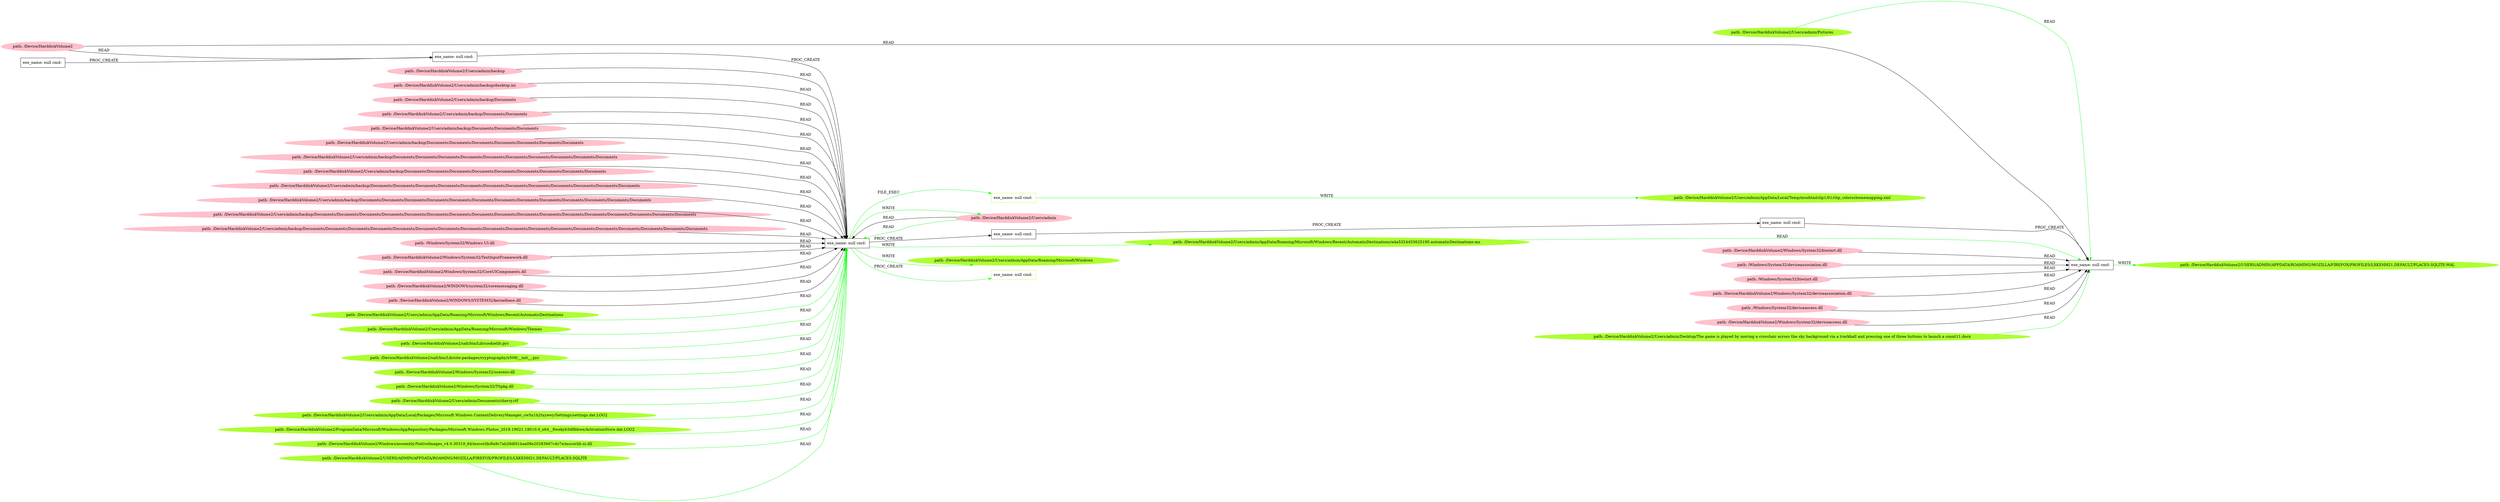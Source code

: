 digraph {
	rankdir=LR
	33 [label="exe_name: null cmd: " color=black shape=box style=solid]
	58 [label="exe_name: null cmd: " color=greenyellow shape=box style=solid]
	33 -> 58 [label=FILE_EXEC color=green]
	14 [label="exe_name: null cmd: " color=black shape=box style=solid]
	34 [label="exe_name: null cmd: " color=black shape=box style=solid]
	14 -> 34 [label=PROC_CREATE color=black]
	75 [label="path: /Device/HarddiskVolume2/Users/admin/Pictures" color=greenyellow shape=oval style=filled]
	0 [label="exe_name: null cmd: " color=black shape=box style=solid]
	75 -> 0 [label=READ color=green]
	52 [label="path: /Device/HarddiskVolume2" color=pink shape=oval style=filled]
	34 [label="exe_name: null cmd: " color=black shape=box style=solid]
	52 -> 34 [label=READ color=black]
	34 [label="exe_name: null cmd: " color=black shape=box style=solid]
	33 [label="exe_name: null cmd: " color=black shape=box style=solid]
	34 -> 33 [label=PROC_CREATE color=black]
	5 [label="path: /Device/HarddiskVolume2/Users/admin" color=pink shape=oval style=filled]
	33 [label="exe_name: null cmd: " color=black shape=box style=solid]
	5 -> 33 [label=READ color=black]
	11 [label="path: /Device/HarddiskVolume2/Users/admin/backup" color=pink shape=oval style=filled]
	33 [label="exe_name: null cmd: " color=black shape=box style=solid]
	11 -> 33 [label=READ color=black]
	35 [label="path: /Device/HarddiskVolume2/Users/admin/backup/desktop.ini" color=pink shape=oval style=filled]
	33 [label="exe_name: null cmd: " color=black shape=box style=solid]
	35 -> 33 [label=READ color=black]
	9 [label="path: /Device/HarddiskVolume2/Users/admin/backup/Documents" color=pink shape=oval style=filled]
	33 [label="exe_name: null cmd: " color=black shape=box style=solid]
	9 -> 33 [label=READ color=black]
	40 [label="path: /Device/HarddiskVolume2/Users/admin/backup/Documents/Documents" color=pink shape=oval style=filled]
	33 [label="exe_name: null cmd: " color=black shape=box style=solid]
	40 -> 33 [label=READ color=black]
	41 [label="path: /Device/HarddiskVolume2/Users/admin/backup/Documents/Documents/Documents" color=pink shape=oval style=filled]
	33 [label="exe_name: null cmd: " color=black shape=box style=solid]
	41 -> 33 [label=READ color=black]
	12 [label="path: /Device/HarddiskVolume2/Users/admin/backup/Documents/Documents/Documents/Documents/Documents/Documents/Documents" color=pink shape=oval style=filled]
	33 [label="exe_name: null cmd: " color=black shape=box style=solid]
	12 -> 33 [label=READ color=black]
	26 [label="path: /Device/HarddiskVolume2/Users/admin/backup/Documents/Documents/Documents/Documents/Documents/Documents/Documents/Documents/Documents/Documents" color=pink shape=oval style=filled]
	33 [label="exe_name: null cmd: " color=black shape=box style=solid]
	26 -> 33 [label=READ color=black]
	29 [label="path: /Device/HarddiskVolume2/Users/admin/backup/Documents/Documents/Documents/Documents/Documents/Documents/Documents/Documents/Documents" color=pink shape=oval style=filled]
	33 [label="exe_name: null cmd: " color=black shape=box style=solid]
	29 -> 33 [label=READ color=black]
	25 [label="path: /Device/HarddiskVolume2/Users/admin/backup/Documents/Documents/Documents/Documents/Documents/Documents/Documents/Documents/Documents/Documents/Documents/Documents" color=pink shape=oval style=filled]
	33 [label="exe_name: null cmd: " color=black shape=box style=solid]
	25 -> 33 [label=READ color=black]
	10 [label="path: /Device/HarddiskVolume2/Users/admin/backup/Documents/Documents/Documents/Documents/Documents/Documents/Documents/Documents/Documents/Documents/Documents/Documents/Documents" color=pink shape=oval style=filled]
	33 [label="exe_name: null cmd: " color=black shape=box style=solid]
	10 -> 33 [label=READ color=black]
	6 [label="path: /Device/HarddiskVolume2/Users/admin/backup/Documents/Documents/Documents/Documents/Documents/Documents/Documents/Documents/Documents/Documents/Documents/Documents/Documents/Documents/Documents/Documents/Documents" color=pink shape=oval style=filled]
	33 [label="exe_name: null cmd: " color=black shape=box style=solid]
	6 -> 33 [label=READ color=black]
	43 [label="path: /Device/HarddiskVolume2/Users/admin/backup/Documents/Documents/Documents/Documents/Documents/Documents/Documents/Documents/Documents/Documents/Documents/Documents/Documents/Documents/Documents/Documents/Documents/Documents" color=pink shape=oval style=filled]
	33 [label="exe_name: null cmd: " color=black shape=box style=solid]
	43 -> 33 [label=READ color=black]
	4 [label="path: /Windows/System32/Windows.UI.dll" color=pink shape=oval style=filled]
	33 [label="exe_name: null cmd: " color=black shape=box style=solid]
	4 -> 33 [label=READ color=black]
	15 [label="path: /Device/HarddiskVolume2/Windows/System32/TextInputFramework.dll" color=pink shape=oval style=filled]
	33 [label="exe_name: null cmd: " color=black shape=box style=solid]
	15 -> 33 [label=READ color=black]
	27 [label="path: /Device/HarddiskVolume2/Windows/System32/CoreUIComponents.dll" color=pink shape=oval style=filled]
	33 [label="exe_name: null cmd: " color=black shape=box style=solid]
	27 -> 33 [label=READ color=black]
	37 [label="path: /Device/HarddiskVolume2/WINDOWS/system32/coremessaging.dll" color=pink shape=oval style=filled]
	33 [label="exe_name: null cmd: " color=black shape=box style=solid]
	37 -> 33 [label=READ color=black]
	51 [label="path: /Device/HarddiskVolume2/WINDOWS/SYSTEM32/kernelbase.dll" color=pink shape=oval style=filled]
	33 [label="exe_name: null cmd: " color=black shape=box style=solid]
	51 -> 33 [label=READ color=black]
	33 [label="exe_name: null cmd: " color=black shape=box style=solid]
	31 [label="exe_name: null cmd: " color=black shape=box style=solid]
	33 -> 31 [label=PROC_CREATE color=black]
	31 [label="exe_name: null cmd: " color=black shape=box style=solid]
	21 [label="exe_name: null cmd: " color=black shape=box style=solid]
	31 -> 21 [label=PROC_CREATE color=black]
	21 [label="exe_name: null cmd: " color=black shape=box style=solid]
	0 [label="exe_name: null cmd: " color=black shape=box style=solid]
	21 -> 0 [label=PROC_CREATE color=black]
	28 [label="path: /Device/HarddiskVolume2/Windows/System32/biwinrt.dll" color=pink shape=oval style=filled]
	0 [label="exe_name: null cmd: " color=black shape=box style=solid]
	28 -> 0 [label=READ color=black]
	18 [label="path: /Windows/System32/deviceassociation.dll" color=pink shape=oval style=filled]
	0 [label="exe_name: null cmd: " color=black shape=box style=solid]
	18 -> 0 [label=READ color=black]
	22 [label="path: /Windows/System32/biwinrt.dll" color=pink shape=oval style=filled]
	0 [label="exe_name: null cmd: " color=black shape=box style=solid]
	22 -> 0 [label=READ color=black]
	30 [label="path: /Device/HarddiskVolume2/Windows/System32/deviceassociation.dll" color=pink shape=oval style=filled]
	0 [label="exe_name: null cmd: " color=black shape=box style=solid]
	30 -> 0 [label=READ color=black]
	52 [label="path: /Device/HarddiskVolume2" color=pink shape=oval style=filled]
	0 [label="exe_name: null cmd: " color=black shape=box style=solid]
	52 -> 0 [label=READ color=black]
	65 [label="path: /Device/HarddiskVolume2/Users/admin/AppData/Roaming/Microsoft/Windows/Recent/AutomaticDestinations" color=greenyellow shape=oval style=filled]
	33 [label="exe_name: null cmd: " color=black shape=box style=solid]
	65 -> 33 [label=READ color=green]
	16 [label="path: /Windows/System32/deviceaccess.dll" color=pink shape=oval style=filled]
	0 [label="exe_name: null cmd: " color=black shape=box style=solid]
	16 -> 0 [label=READ color=black]
	20 [label="path: /Device/HarddiskVolume2/Windows/System32/deviceaccess.dll" color=pink shape=oval style=filled]
	0 [label="exe_name: null cmd: " color=black shape=box style=solid]
	20 -> 0 [label=READ color=black]
	5 [label="path: /Device/HarddiskVolume2/Users/admin" color=pink shape=oval style=filled]
	33 [label="exe_name: null cmd: " color=black shape=box style=solid]
	5 -> 33 [label=READ color=green]
	62 [label="path: /Device/HarddiskVolume2/Users/admin/AppData/Roaming/Microsoft/Windows/Themes" color=greenyellow shape=oval style=filled]
	33 [label="exe_name: null cmd: " color=black shape=box style=solid]
	62 -> 33 [label=READ color=green]
	66 [label="path: /Device/HarddiskVolume2/Users/admin/AppData/Roaming/Microsoft/Windows/Recent/AutomaticDestinations/a4a5324453625195.automaticDestinations-ms" color=greenyellow shape=oval style=filled]
	0 [label="exe_name: null cmd: " color=black shape=box style=solid]
	66 -> 0 [label=READ color=green]
	61 [label="path: /Device/HarddiskVolume2/salt/bin/Lib/cookielib.pyc" color=greenyellow shape=oval style=filled]
	33 [label="exe_name: null cmd: " color=black shape=box style=solid]
	61 -> 33 [label=READ color=green]
	56 [label="path: /Device/HarddiskVolume2/salt/bin/Lib/site-packages/cryptography/x509/__init__.pyc" color=greenyellow shape=oval style=filled]
	33 [label="exe_name: null cmd: " color=black shape=box style=solid]
	56 -> 33 [label=READ color=green]
	68 [label="path: /Device/HarddiskVolume2/Windows/System32/userenv.dll" color=greenyellow shape=oval style=filled]
	33 [label="exe_name: null cmd: " color=black shape=box style=solid]
	68 -> 33 [label=READ color=green]
	67 [label="path: /Device/HarddiskVolume2/Windows/System32/TSpkg.dll" color=greenyellow shape=oval style=filled]
	33 [label="exe_name: null cmd: " color=black shape=box style=solid]
	67 -> 33 [label=READ color=green]
	70 [label="path: /Device/HarddiskVolume2/Users/admin/Documents/cherry.rtf" color=greenyellow shape=oval style=filled]
	33 [label="exe_name: null cmd: " color=black shape=box style=solid]
	70 -> 33 [label=READ color=green]
	72 [label="path: /Device/HarddiskVolume2/Users/admin/AppData/Local/Packages/Microsoft.Windows.ContentDeliveryManager_cw5n1h2txyewy/Settings/settings.dat.LOG2" color=greenyellow shape=oval style=filled]
	33 [label="exe_name: null cmd: " color=black shape=box style=solid]
	72 -> 33 [label=READ color=green]
	73 [label="path: /Device/HarddiskVolume2/ProgramData/Microsoft/Windows/AppRepository/Packages/Microsoft.Windows.Photos_2019.19021.18010.0_x64__8wekyb3d8bbwe/ActivationStore.dat.LOG2" color=greenyellow shape=oval style=filled]
	33 [label="exe_name: null cmd: " color=black shape=box style=solid]
	73 -> 33 [label=READ color=green]
	33 [label="exe_name: null cmd: " color=black shape=box style=solid]
	5 [label="path: /Device/HarddiskVolume2/Users/admin" color=pink shape=oval style=filled]
	33 -> 5 [label=WRITE color=green]
	74 [label="path: /Device/HarddiskVolume2/Users/admin/Desktop/The game is played by moving a crosshair across the sky background via a trackball and pressing one of three buttons to launch a count11.docx" color=greenyellow shape=oval style=filled]
	0 [label="exe_name: null cmd: " color=black shape=box style=solid]
	74 -> 0 [label=READ color=green]
	0 [label="exe_name: null cmd: " color=black shape=box style=solid]
	76 [label="path: /Device/HarddiskVolume2/USERS/ADMIN/APPDATA/ROAMING/MOZILLA/FIREFOX/PROFILES/LXKEHH21.DEFAULT/PLACES.SQLITE-WAL" color=greenyellow shape=oval style=filled]
	0 -> 76 [label=WRITE color=green]
	58 [label="exe_name: null cmd: " color=greenyellow shape=box style=solid]
	59 [label="path: /Device/HarddiskVolume2/Users/admin/AppData/Local/Temp/msohtmlclip1/01/clip_colorschememapping.xml" color=greenyellow shape=oval style=filled]
	58 -> 59 [label=WRITE color=green]
	33 [label="exe_name: null cmd: " color=black shape=box style=solid]
	69 [label="path: /Device/HarddiskVolume2/Users/admin/AppData/Roaming/Microsoft/Windows" color=greenyellow shape=oval style=filled]
	33 -> 69 [label=WRITE color=green]
	57 [label="path: /Device/HarddiskVolume2/Windows/assembly/NativeImages_v4.0.30319_64/mscorlib/8a9c7ab28dfd1baa08e20283667c4c7e/mscorlib.ni.dll" color=greenyellow shape=oval style=filled]
	33 [label="exe_name: null cmd: " color=black shape=box style=solid]
	57 -> 33 [label=READ color=green]
	33 [label="exe_name: null cmd: " color=black shape=box style=solid]
	66 [label="path: /Device/HarddiskVolume2/Users/admin/AppData/Roaming/Microsoft/Windows/Recent/AutomaticDestinations/a4a5324453625195.automaticDestinations-ms" color=greenyellow shape=oval style=filled]
	33 -> 66 [label=WRITE color=green]
	33 [label="exe_name: null cmd: " color=black shape=box style=solid]
	63 [label="exe_name: null cmd: " color=greenyellow shape=box style=solid]
	33 -> 63 [label=PROC_CREATE color=green]
	71 [label="path: /Device/HarddiskVolume2/USERS/ADMIN/APPDATA/ROAMING/MOZILLA/FIREFOX/PROFILES/LXKEHH21.DEFAULT/PLACES.SQLITE" color=greenyellow shape=oval style=filled]
	33 [label="exe_name: null cmd: " color=black shape=box style=solid]
	71 -> 33 [label=READ color=green]
}
